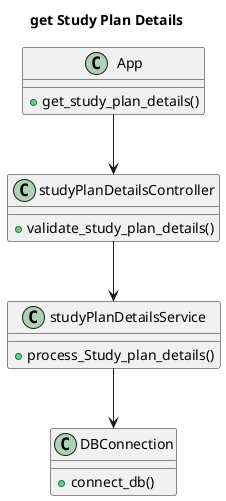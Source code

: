 @startuml ""
title get Study Plan Details

class App {
    +get_study_plan_details()
}

class studyPlanDetailsController {
    +validate_study_plan_details()
}

class studyPlanDetailsService {
    +process_Study_plan_details()
}

class DBConnection {
    +connect_db()
}

App --> studyPlanDetailsController
studyPlanDetailsController --> studyPlanDetailsService 
studyPlanDetailsService --> DBConnection

@enduml
